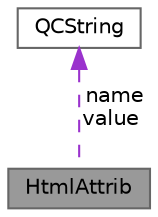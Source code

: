 digraph "HtmlAttrib"
{
 // INTERACTIVE_SVG=YES
 // LATEX_PDF_SIZE
  bgcolor="transparent";
  edge [fontname=Helvetica,fontsize=10,labelfontname=Helvetica,labelfontsize=10];
  node [fontname=Helvetica,fontsize=10,shape=box,height=0.2,width=0.4];
  Node1 [label="HtmlAttrib",height=0.2,width=0.4,color="gray40", fillcolor="grey60", style="filled", fontcolor="black",tooltip="Class representing a HTML attribute."];
  Node2 -> Node1 [dir="back",color="darkorchid3",style="dashed",label=" name\nvalue" ];
  Node2 [label="QCString",height=0.2,width=0.4,color="gray40", fillcolor="white", style="filled",URL="$d9/d45/class_q_c_string.html",tooltip="This is an alternative implementation of QCString."];
}

